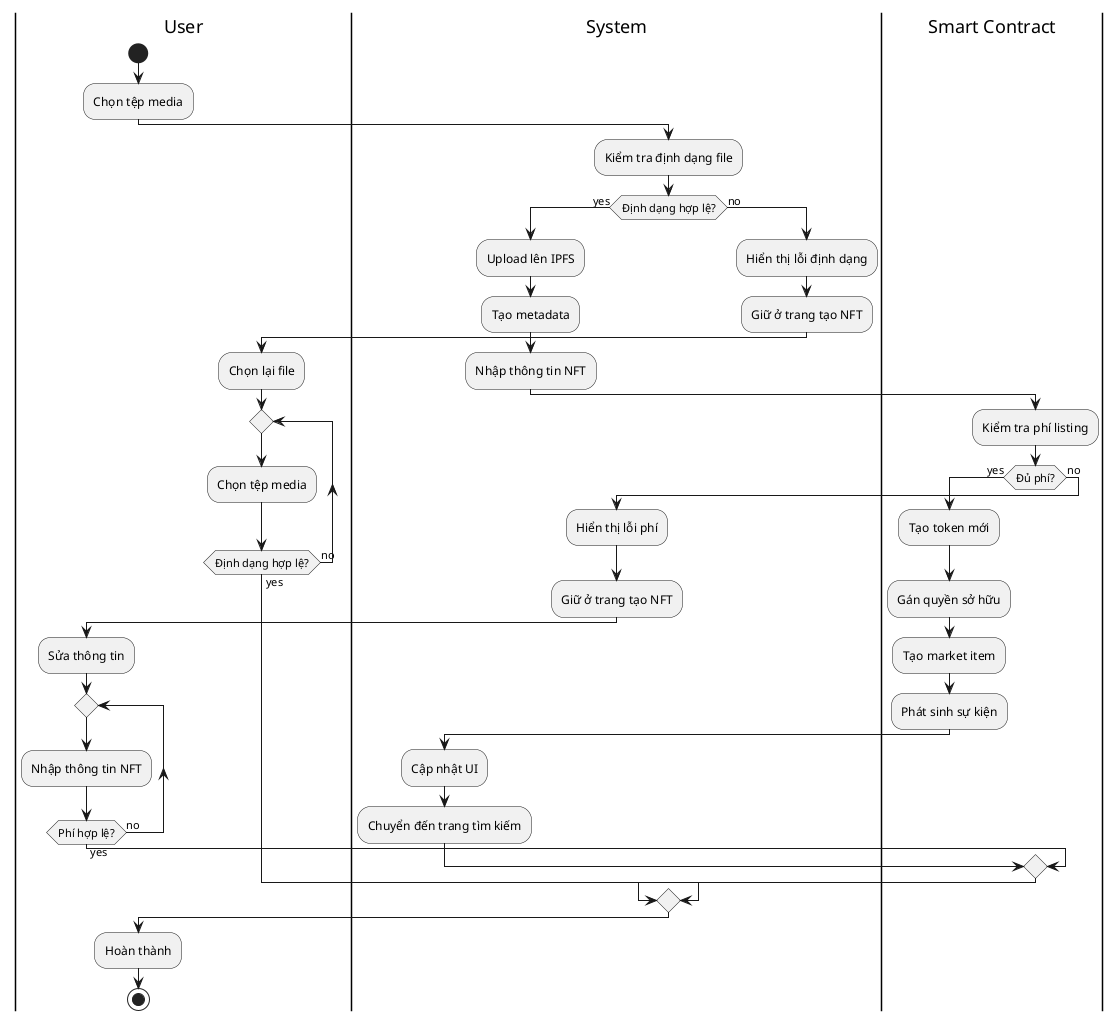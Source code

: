@startuml Mint and Sell NFT
|User|
start
:Chọn tệp media;
|System|
:Kiểm tra định dạng file;
if (Định dạng hợp lệ?) then (yes)
  :Upload lên IPFS;
  :Tạo metadata;
  :Nhập thông tin NFT;
  |Smart Contract|
  :Kiểm tra phí listing;
  if (Đủ phí?) then (yes)
    :Tạo token mới;
    :Gán quyền sở hữu;
    :Tạo market item;
    :Phát sinh sự kiện;
    |System|
    :Cập nhật UI;
    :Chuyển đến trang tìm kiếm;
  else (no)
    |System|
    :Hiển thị lỗi phí;
    :Giữ ở trang tạo NFT;
    |User|
    :Sửa thông tin;
    repeat
      :Nhập thông tin NFT;
    repeat while (Phí hợp lệ?) is (no) not (yes)
  endif
else (no)
  |System|
  :Hiển thị lỗi định dạng;
  :Giữ ở trang tạo NFT;
  |User|
  :Chọn lại file;
  repeat
    :Chọn tệp media;
  repeat while (Định dạng hợp lệ?) is (no) not (yes)
endif
|User|
:Hoàn thành;
stop
@enduml

@startuml Buy NFT
|User|
start
:Chọn NFT để mua;
|System|
:Kiểm tra giá và số dư;
if (Đủ số dư?) then (yes)
  :Hiển thị xác nhận mua;
  if (Xác nhận?) then (yes)
    |Smart Contract|
    :Kiểm tra quyền sở hữu;
    :Chuyển NFT;
    :Chuyển tiền;
    :Cập nhật listing;
    :Phát sinh sự kiện;
    |System|
    :Cập nhật UI;
  else (no)
    :Hủy giao dịch;
  endif
else (no)
  :Hiển thị lỗi số dư;
endif
|User|
:Hoàn thành;
stop
@enduml

@startuml Search and Filter NFT
|User|
start
:Nhập từ khóa tìm kiếm;
|System|
:Phân tích từ khóa;
fork
  :Tìm theo tên;
fork again
  :Tìm theo danh mục;
fork again
  :Tìm theo loại media;
end fork
:Tổng hợp kết quả;
:Lọc trùng lặp;
:Sắp xếp kết quả;
|User|
:Xem kết quả;

|User|
:Chọn bộ lọc;
|System|
fork
  :Lọc theo giá;
  if (Có nhập giá min/max?) then (có)
    :Lọc NFT theo khoảng giá;
  else (không)
    :Bỏ qua lọc giá;
  endif
fork again
  :Lọc theo loại media;
  if (Đã chọn loại media?) then (có)
    :Lọc NFT theo loại media;
  else (không)
    :Bỏ qua lọc media;
  endif
fork again
  :Lọc theo danh mục;
  if (Đã chọn danh mục?) then (có)
    :Lọc NFT theo danh mục;
  else (không)
    :Bỏ qua lọc danh mục;
  endif
end fork
:Tổng hợp kết quả đã lọc;
:Sắp xếp kết quả;
|User|
:Xem kết quả đã lọc;
stop
@enduml

@startuml List NFT
|User|
start
:Chọn NFT để bán;
|System|
:Kiểm tra quyền sở hữu;
if (Có quyền?) then (yes)
  :Nhập giá bán;
  |Smart Contract|
  :Kiểm tra phí listing;
  if (Đủ phí?) then (yes)
    :Phê duyệt marketplace;
    :Tạo listing;
    :Phát sinh sự kiện;
    |System|
    :Cập nhật UI;
  else (no)
    :Hiển thị lỗi phí;
  endif
else (no)
  :Hiển thị lỗi quyền;
endif
|User|
:Hoàn thành;
stop
@enduml

@startuml Update Profile
|User|
start
:Truy cập trang profile;
|System|
:Kiểm tra đăng nhập;
if (Đã đăng nhập?) then (yes)
  :Hiển thị form cập nhật;
  |User|
  :Nhập thông tin mới;
  |System|
  :Kiểm tra tính hợp lệ;
  if (Hợp lệ?) then (yes)
    :Cập nhật database;
    :Cập nhật UI;
  else (no)
    :Hiển thị lỗi;
  endif
else (no)
  :Chuyển hướng đăng nhập;
endif
|User|
:Hoàn thành;
stop
@enduml

@startuml Connect Wallet
|User|
start
:Nhấn nút kết nối ví;
|System|
:Kiểm tra Web3Modal;
if (Có ví?) then (yes)
  :Hiển thị danh sách ví;
  |User|
  :Chọn ví;
  |System|
  :Kết nối ví;
  :Lấy địa chỉ;
  :Kiểm tra mạng;
  if (Đúng mạng?) then (yes)
    :Cập nhật trạng thái;
    :Lấy số dư;
    :Cập nhật UI;
  else (no)
    :Yêu cầu chuyển mạng;
  endif
else (no)
  :Hướng dẫn cài đặt ví;
endif
|User|
:Hoàn thành;
stop
@enduml 